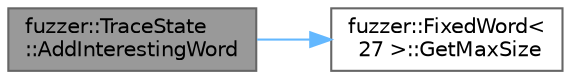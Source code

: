 digraph "fuzzer::TraceState::AddInterestingWord"
{
 // LATEX_PDF_SIZE
  bgcolor="transparent";
  edge [fontname=Helvetica,fontsize=10,labelfontname=Helvetica,labelfontsize=10];
  node [fontname=Helvetica,fontsize=10,shape=box,height=0.2,width=0.4];
  rankdir="LR";
  Node1 [id="Node000001",label="fuzzer::TraceState\l::AddInterestingWord",height=0.2,width=0.4,color="gray40", fillcolor="grey60", style="filled", fontcolor="black",tooltip=" "];
  Node1 -> Node2 [id="edge1_Node000001_Node000002",color="steelblue1",style="solid",tooltip=" "];
  Node2 [id="Node000002",label="fuzzer::FixedWord\<\l 27 \>::GetMaxSize",height=0.2,width=0.4,color="grey40", fillcolor="white", style="filled",URL="$classfuzzer_1_1_fixed_word.html#a84e8edae6226d23a367c854de3c90a41",tooltip=" "];
}
